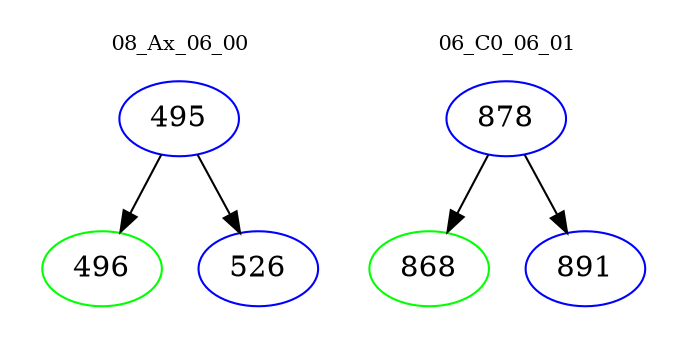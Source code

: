 digraph{
subgraph cluster_0 {
color = white
label = "08_Ax_06_00";
fontsize=10;
T0_495 [label="495", color="blue"]
T0_495 -> T0_496 [color="black"]
T0_496 [label="496", color="green"]
T0_495 -> T0_526 [color="black"]
T0_526 [label="526", color="blue"]
}
subgraph cluster_1 {
color = white
label = "06_C0_06_01";
fontsize=10;
T1_878 [label="878", color="blue"]
T1_878 -> T1_868 [color="black"]
T1_868 [label="868", color="green"]
T1_878 -> T1_891 [color="black"]
T1_891 [label="891", color="blue"]
}
}

